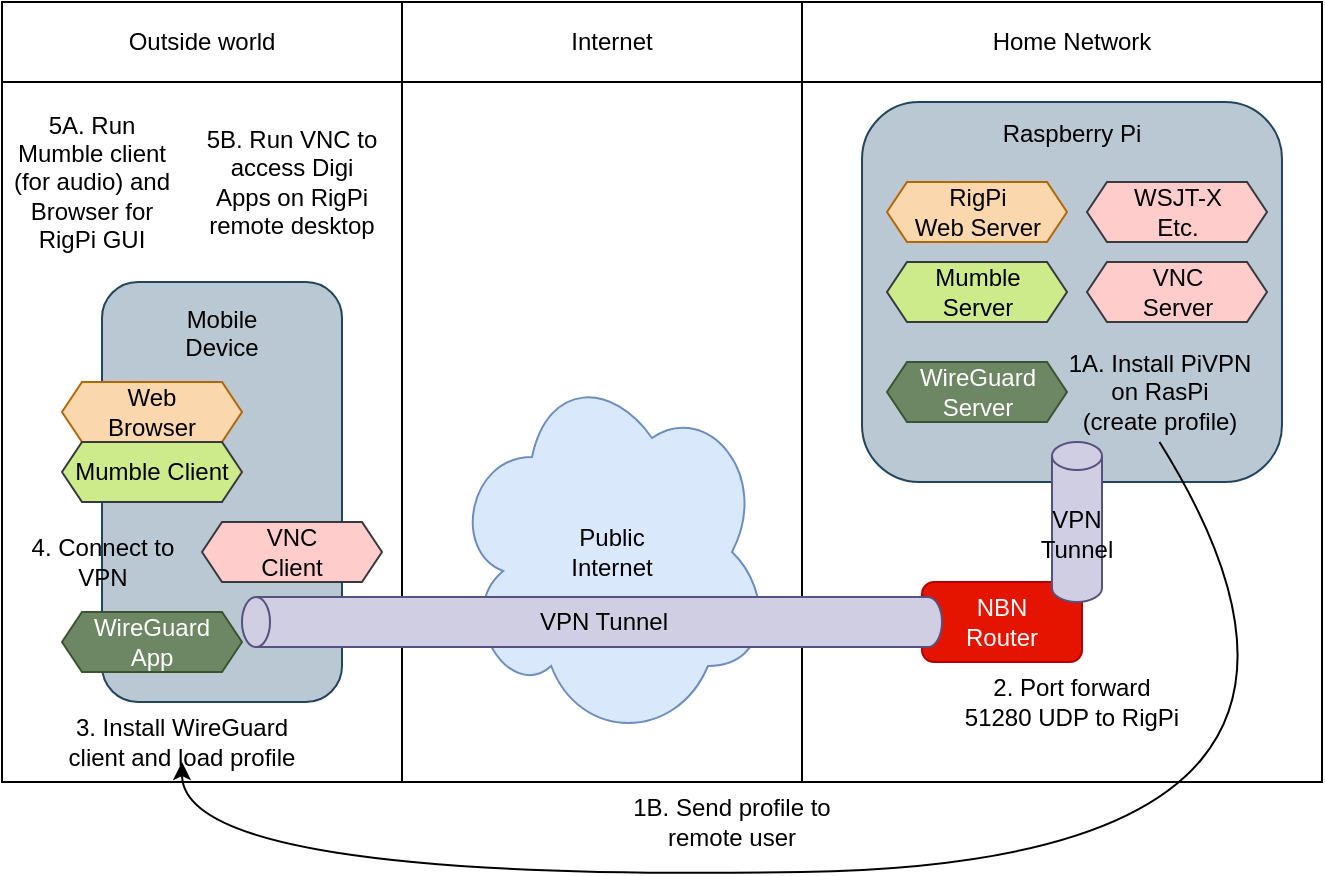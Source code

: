 <mxfile version="14.8.2" type="github">
  <diagram id="YqbmYgbHA-egphLIvuRI" name="Page-1">
    <mxGraphModel dx="1366" dy="793" grid="1" gridSize="10" guides="1" tooltips="1" connect="1" arrows="1" fold="1" page="1" pageScale="1" pageWidth="850" pageHeight="1100" math="0" shadow="0">
      <root>
        <mxCell id="0" />
        <mxCell id="1" parent="0" />
        <mxCell id="_uaW3ZvnfhvD2LrwsyKz-1" value="" style="rounded=0;whiteSpace=wrap;html=1;" vertex="1" parent="1">
          <mxGeometry x="120" y="60" width="200" height="390" as="geometry" />
        </mxCell>
        <mxCell id="_uaW3ZvnfhvD2LrwsyKz-3" value="" style="rounded=0;whiteSpace=wrap;html=1;" vertex="1" parent="1">
          <mxGeometry x="320" y="60" width="200" height="390" as="geometry" />
        </mxCell>
        <mxCell id="_uaW3ZvnfhvD2LrwsyKz-4" value="" style="rounded=0;whiteSpace=wrap;html=1;" vertex="1" parent="1">
          <mxGeometry x="520" y="60" width="260" height="390" as="geometry" />
        </mxCell>
        <mxCell id="_uaW3ZvnfhvD2LrwsyKz-12" value="&lt;div&gt;Public&lt;/div&gt;&lt;div&gt;Internet&lt;br&gt;&lt;/div&gt;" style="ellipse;shape=cloud;whiteSpace=wrap;html=1;fillColor=#dae8fc;strokeColor=#6c8ebf;" vertex="1" parent="1">
          <mxGeometry x="345" y="240" width="160" height="190" as="geometry" />
        </mxCell>
        <mxCell id="_uaW3ZvnfhvD2LrwsyKz-11" value="&lt;div&gt;NBN&lt;/div&gt;&lt;div&gt;Router&lt;br&gt;&lt;/div&gt;" style="rounded=1;whiteSpace=wrap;html=1;fillColor=#e51400;strokeColor=#B20000;fontColor=#ffffff;" vertex="1" parent="1">
          <mxGeometry x="580" y="350" width="80" height="40" as="geometry" />
        </mxCell>
        <mxCell id="_uaW3ZvnfhvD2LrwsyKz-15" value="&lt;div&gt;Raspberry Pi&lt;/div&gt;&lt;div&gt;&lt;br&gt;&lt;/div&gt;&lt;div&gt;&lt;br&gt;&lt;/div&gt;&lt;div&gt;&lt;br&gt;&lt;/div&gt;&lt;div&gt;&lt;br&gt;&lt;/div&gt;&lt;div&gt;&lt;br&gt;&lt;/div&gt;&lt;div&gt;&lt;br&gt;&lt;/div&gt;&lt;div&gt;&lt;br&gt;&lt;/div&gt;&lt;div&gt;&lt;br&gt;&lt;/div&gt;&lt;div&gt;&lt;br&gt;&lt;/div&gt;&lt;div&gt;&lt;br&gt;&lt;/div&gt;&lt;div&gt;&lt;br&gt;&lt;/div&gt;" style="rounded=1;whiteSpace=wrap;html=1;fillColor=#bac8d3;strokeColor=#23445d;" vertex="1" parent="1">
          <mxGeometry x="550" y="110" width="210" height="190" as="geometry" />
        </mxCell>
        <mxCell id="_uaW3ZvnfhvD2LrwsyKz-18" value="Mobile&lt;div&gt;Device&lt;/div&gt;&lt;div&gt;&lt;br&gt;&lt;/div&gt;&lt;div&gt;&lt;br&gt;&lt;/div&gt;&lt;div&gt;&lt;br&gt;&lt;/div&gt;&lt;div&gt;&lt;br&gt;&lt;/div&gt;&lt;div&gt;&lt;br&gt;&lt;/div&gt;&lt;div&gt;&lt;br&gt;&lt;/div&gt;&lt;div&gt;&lt;br&gt;&lt;/div&gt;&lt;div&gt;&lt;br&gt;&lt;/div&gt;&lt;div&gt;&lt;br&gt;&lt;/div&gt;&lt;div&gt;&lt;br&gt;&lt;/div&gt;&lt;div&gt;&lt;br&gt;&lt;/div&gt;" style="rounded=1;whiteSpace=wrap;html=1;fillColor=#bac8d3;strokeColor=#23445d;" vertex="1" parent="1">
          <mxGeometry x="170" y="200" width="120" height="210" as="geometry" />
        </mxCell>
        <mxCell id="_uaW3ZvnfhvD2LrwsyKz-16" value="VPN Tunnel" style="shape=cylinder3;whiteSpace=wrap;html=1;boundedLbl=1;backgroundOutline=1;size=7;direction=north;fillColor=#d0cee2;strokeColor=#56517e;" vertex="1" parent="1">
          <mxGeometry x="240" y="357.5" width="350" height="25" as="geometry" />
        </mxCell>
        <mxCell id="_uaW3ZvnfhvD2LrwsyKz-19" value="&lt;div&gt;Web&lt;/div&gt;&lt;div&gt;Browser&lt;br&gt;&lt;/div&gt;" style="shape=hexagon;perimeter=hexagonPerimeter2;whiteSpace=wrap;html=1;fixedSize=1;size=10;fillColor=#fad7ac;strokeColor=#b46504;" vertex="1" parent="1">
          <mxGeometry x="150" y="250" width="90" height="30" as="geometry" />
        </mxCell>
        <mxCell id="_uaW3ZvnfhvD2LrwsyKz-20" value="&lt;div&gt;WireGuard&lt;/div&gt;&lt;div&gt;App&lt;br&gt;&lt;/div&gt;" style="shape=hexagon;perimeter=hexagonPerimeter2;whiteSpace=wrap;html=1;fixedSize=1;size=10;fillColor=#6d8764;strokeColor=#3A5431;fontColor=#ffffff;" vertex="1" parent="1">
          <mxGeometry x="150" y="365" width="90" height="30" as="geometry" />
        </mxCell>
        <mxCell id="_uaW3ZvnfhvD2LrwsyKz-21" value="RigPi&lt;br&gt;Web Server" style="shape=hexagon;perimeter=hexagonPerimeter2;whiteSpace=wrap;html=1;fixedSize=1;size=10;fillColor=#fad7ac;strokeColor=#b46504;" vertex="1" parent="1">
          <mxGeometry x="562.5" y="150" width="90" height="30" as="geometry" />
        </mxCell>
        <mxCell id="_uaW3ZvnfhvD2LrwsyKz-22" value="&lt;div&gt;Mumble&lt;br&gt;Server&lt;/div&gt;" style="shape=hexagon;perimeter=hexagonPerimeter2;whiteSpace=wrap;html=1;fixedSize=1;size=10;fillColor=#cdeb8b;strokeColor=#36393d;" vertex="1" parent="1">
          <mxGeometry x="562.5" y="190" width="90" height="30" as="geometry" />
        </mxCell>
        <mxCell id="_uaW3ZvnfhvD2LrwsyKz-23" value="Mumble Client" style="shape=hexagon;perimeter=hexagonPerimeter2;whiteSpace=wrap;html=1;fixedSize=1;size=10;fillColor=#cdeb8b;strokeColor=#36393d;" vertex="1" parent="1">
          <mxGeometry x="150" y="280" width="90" height="30" as="geometry" />
        </mxCell>
        <mxCell id="_uaW3ZvnfhvD2LrwsyKz-24" value="&lt;div&gt;VNC&lt;/div&gt;&lt;div&gt;Client&lt;br&gt;&lt;/div&gt;" style="shape=hexagon;perimeter=hexagonPerimeter2;whiteSpace=wrap;html=1;fixedSize=1;size=10;fillColor=#ffcccc;strokeColor=#36393d;" vertex="1" parent="1">
          <mxGeometry x="220" y="320" width="90" height="30" as="geometry" />
        </mxCell>
        <mxCell id="_uaW3ZvnfhvD2LrwsyKz-25" value="&lt;div&gt;VNC&lt;/div&gt;&lt;div&gt;Server&lt;br&gt;&lt;/div&gt;" style="shape=hexagon;perimeter=hexagonPerimeter2;whiteSpace=wrap;html=1;fixedSize=1;size=10;fillColor=#ffcccc;strokeColor=#36393d;" vertex="1" parent="1">
          <mxGeometry x="662.5" y="190" width="90" height="30" as="geometry" />
        </mxCell>
        <mxCell id="_uaW3ZvnfhvD2LrwsyKz-26" value="&lt;div&gt;WSJT-X&lt;/div&gt;&lt;div&gt;Etc.&lt;br&gt;&lt;/div&gt;" style="shape=hexagon;perimeter=hexagonPerimeter2;whiteSpace=wrap;html=1;fixedSize=1;size=10;fillColor=#ffcccc;strokeColor=#36393d;" vertex="1" parent="1">
          <mxGeometry x="662.5" y="150" width="90" height="30" as="geometry" />
        </mxCell>
        <mxCell id="_uaW3ZvnfhvD2LrwsyKz-27" value="&lt;div&gt;WireGuard&lt;/div&gt;&lt;div&gt;Server&lt;br&gt;&lt;/div&gt;" style="shape=hexagon;perimeter=hexagonPerimeter2;whiteSpace=wrap;html=1;fixedSize=1;size=10;fillColor=#6d8764;strokeColor=#3A5431;fontColor=#ffffff;" vertex="1" parent="1">
          <mxGeometry x="562.5" y="240" width="90" height="30" as="geometry" />
        </mxCell>
        <mxCell id="_uaW3ZvnfhvD2LrwsyKz-17" value="&lt;div align=&quot;center&quot;&gt;VPN&lt;/div&gt;&lt;div align=&quot;center&quot;&gt;Tunnel&lt;br&gt;&lt;/div&gt;" style="shape=cylinder3;whiteSpace=wrap;html=1;boundedLbl=1;backgroundOutline=1;size=7;direction=east;align=center;fillColor=#d0cee2;strokeColor=#56517e;" vertex="1" parent="1">
          <mxGeometry x="645" y="280" width="25" height="80" as="geometry" />
        </mxCell>
        <mxCell id="_uaW3ZvnfhvD2LrwsyKz-28" value="1A. Install PiVPN on RasPi&lt;br&gt;(create profile)" style="text;html=1;strokeColor=none;fillColor=none;align=center;verticalAlign=middle;whiteSpace=wrap;rounded=0;" vertex="1" parent="1">
          <mxGeometry x="650" y="230" width="97.5" height="50" as="geometry" />
        </mxCell>
        <mxCell id="_uaW3ZvnfhvD2LrwsyKz-29" value="2. Port forward 51280 UDP to RigPi" style="text;html=1;strokeColor=none;fillColor=none;align=center;verticalAlign=middle;whiteSpace=wrap;rounded=0;" vertex="1" parent="1">
          <mxGeometry x="600" y="400" width="110" height="20" as="geometry" />
        </mxCell>
        <mxCell id="_uaW3ZvnfhvD2LrwsyKz-30" value="3. Install WireGuard client and load profile" style="text;html=1;strokeColor=none;fillColor=none;align=center;verticalAlign=middle;whiteSpace=wrap;rounded=0;" vertex="1" parent="1">
          <mxGeometry x="150" y="420" width="120" height="20" as="geometry" />
        </mxCell>
        <mxCell id="_uaW3ZvnfhvD2LrwsyKz-31" value="4. Connect to VPN" style="text;html=1;strokeColor=none;fillColor=none;align=center;verticalAlign=middle;whiteSpace=wrap;rounded=0;" vertex="1" parent="1">
          <mxGeometry x="130" y="330" width="81" height="20" as="geometry" />
        </mxCell>
        <mxCell id="_uaW3ZvnfhvD2LrwsyKz-32" value="5A. Run Mumble client (for audio) and Browser for RigPi GUI" style="text;html=1;strokeColor=none;fillColor=none;align=center;verticalAlign=middle;whiteSpace=wrap;rounded=0;" vertex="1" parent="1">
          <mxGeometry x="120" y="140" width="90" height="20" as="geometry" />
        </mxCell>
        <mxCell id="_uaW3ZvnfhvD2LrwsyKz-33" value="5B. Run VNC to access Digi Apps on RigPi remote desktop" style="text;html=1;strokeColor=none;fillColor=none;align=center;verticalAlign=middle;whiteSpace=wrap;rounded=0;" vertex="1" parent="1">
          <mxGeometry x="220" y="140" width="90" height="20" as="geometry" />
        </mxCell>
        <mxCell id="_uaW3ZvnfhvD2LrwsyKz-36" value="" style="rounded=0;whiteSpace=wrap;html=1;fillColor=none;" vertex="1" parent="1">
          <mxGeometry x="120" y="60" width="660" height="40" as="geometry" />
        </mxCell>
        <mxCell id="_uaW3ZvnfhvD2LrwsyKz-5" value="Outside world" style="text;html=1;strokeColor=none;fillColor=none;align=center;verticalAlign=middle;whiteSpace=wrap;rounded=0;" vertex="1" parent="1">
          <mxGeometry x="155" y="70" width="130" height="20" as="geometry" />
        </mxCell>
        <mxCell id="_uaW3ZvnfhvD2LrwsyKz-6" value="Internet" style="text;html=1;strokeColor=none;fillColor=none;align=center;verticalAlign=middle;whiteSpace=wrap;rounded=0;" vertex="1" parent="1">
          <mxGeometry x="360" y="70" width="130" height="20" as="geometry" />
        </mxCell>
        <mxCell id="_uaW3ZvnfhvD2LrwsyKz-7" value="Home Network" style="text;html=1;strokeColor=none;fillColor=none;align=center;verticalAlign=middle;whiteSpace=wrap;rounded=0;" vertex="1" parent="1">
          <mxGeometry x="590" y="70" width="130" height="20" as="geometry" />
        </mxCell>
        <mxCell id="_uaW3ZvnfhvD2LrwsyKz-37" value="" style="curved=1;endArrow=classic;html=1;exitX=0.5;exitY=1;exitDx=0;exitDy=0;entryX=0.5;entryY=1;entryDx=0;entryDy=0;" edge="1" parent="1" source="_uaW3ZvnfhvD2LrwsyKz-28" target="_uaW3ZvnfhvD2LrwsyKz-30">
          <mxGeometry width="50" height="50" relative="1" as="geometry">
            <mxPoint x="400" y="430" as="sourcePoint" />
            <mxPoint x="450" y="380" as="targetPoint" />
            <Array as="points">
              <mxPoint x="830" y="490" />
              <mxPoint x="210" y="500" />
            </Array>
          </mxGeometry>
        </mxCell>
        <mxCell id="_uaW3ZvnfhvD2LrwsyKz-38" value="1B. Send profile to remote user" style="text;html=1;strokeColor=none;fillColor=none;align=center;verticalAlign=middle;whiteSpace=wrap;rounded=0;" vertex="1" parent="1">
          <mxGeometry x="430" y="460" width="110" height="20" as="geometry" />
        </mxCell>
      </root>
    </mxGraphModel>
  </diagram>
</mxfile>
